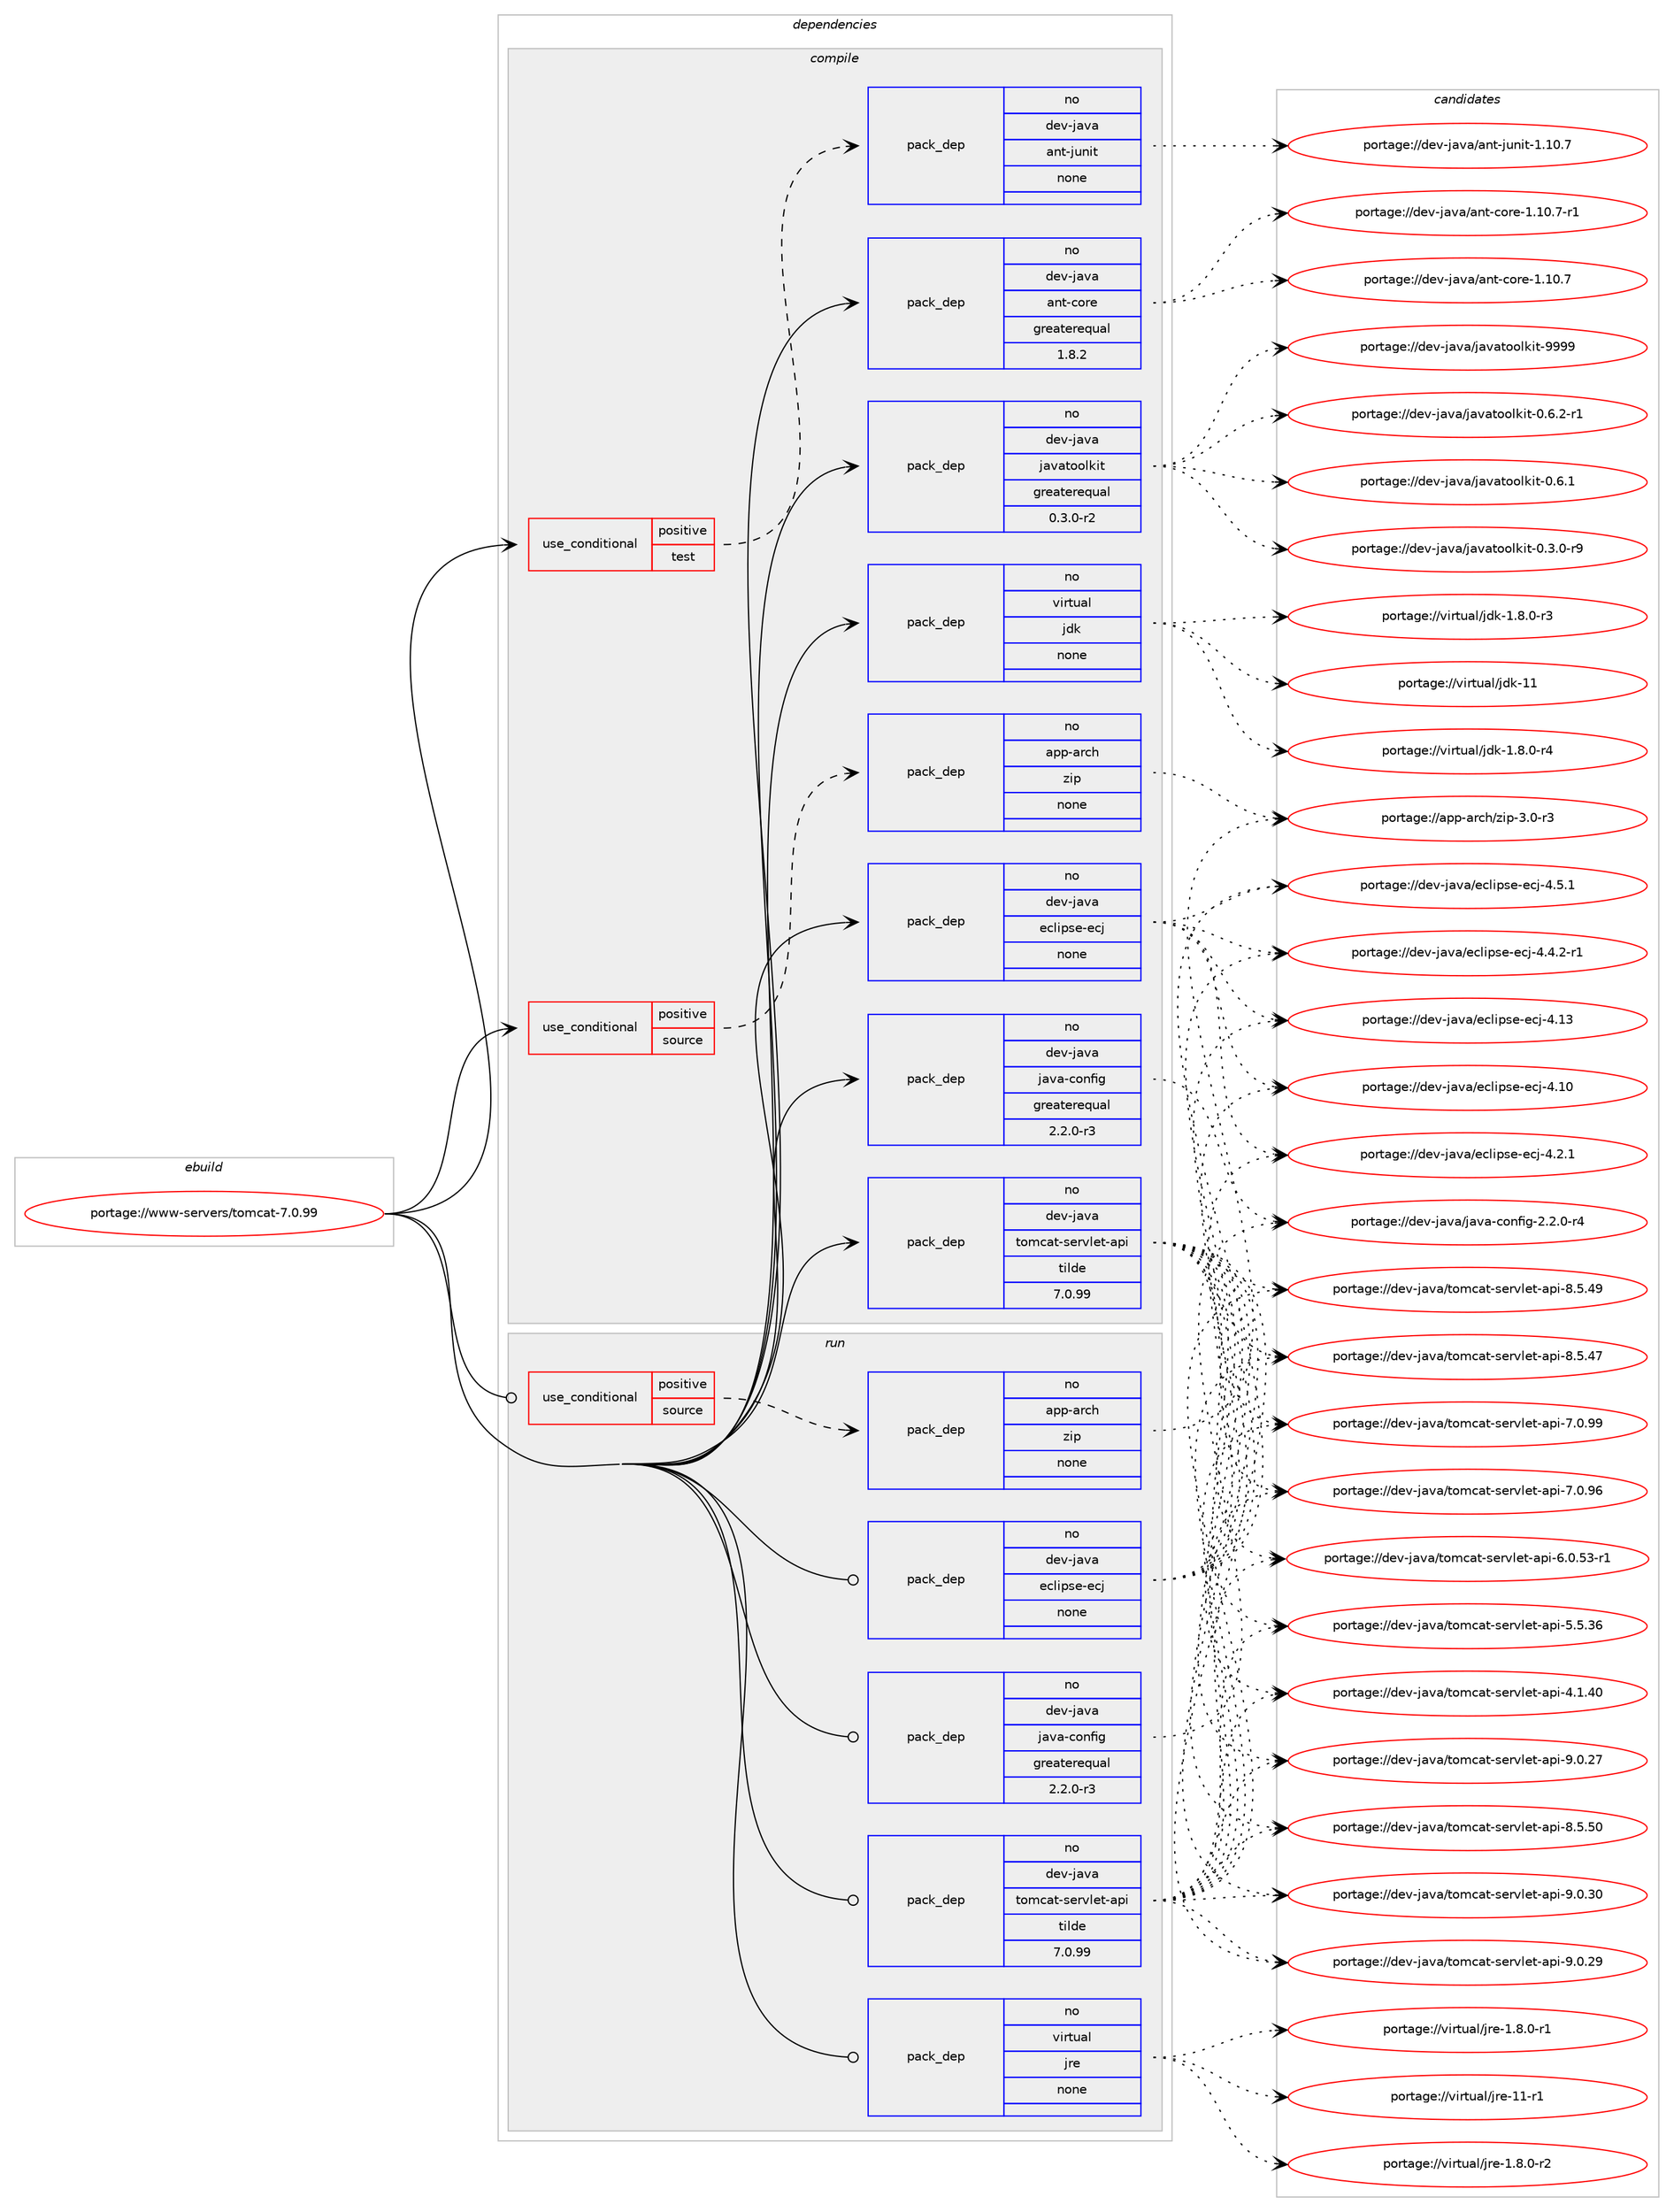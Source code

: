 digraph prolog {

# *************
# Graph options
# *************

newrank=true;
concentrate=true;
compound=true;
graph [rankdir=LR,fontname=Helvetica,fontsize=10,ranksep=1.5];#, ranksep=2.5, nodesep=0.2];
edge  [arrowhead=vee];
node  [fontname=Helvetica,fontsize=10];

# **********
# The ebuild
# **********

subgraph cluster_leftcol {
color=gray;
rank=same;
label=<<i>ebuild</i>>;
id [label="portage://www-servers/tomcat-7.0.99", color=red, width=4, href="../www-servers/tomcat-7.0.99.svg"];
}

# ****************
# The dependencies
# ****************

subgraph cluster_midcol {
color=gray;
label=<<i>dependencies</i>>;
subgraph cluster_compile {
fillcolor="#eeeeee";
style=filled;
label=<<i>compile</i>>;
subgraph cond3362 {
dependency23412 [label=<<TABLE BORDER="0" CELLBORDER="1" CELLSPACING="0" CELLPADDING="4"><TR><TD ROWSPAN="3" CELLPADDING="10">use_conditional</TD></TR><TR><TD>positive</TD></TR><TR><TD>source</TD></TR></TABLE>>, shape=none, color=red];
subgraph pack19593 {
dependency23413 [label=<<TABLE BORDER="0" CELLBORDER="1" CELLSPACING="0" CELLPADDING="4" WIDTH="220"><TR><TD ROWSPAN="6" CELLPADDING="30">pack_dep</TD></TR><TR><TD WIDTH="110">no</TD></TR><TR><TD>app-arch</TD></TR><TR><TD>zip</TD></TR><TR><TD>none</TD></TR><TR><TD></TD></TR></TABLE>>, shape=none, color=blue];
}
dependency23412:e -> dependency23413:w [weight=20,style="dashed",arrowhead="vee"];
}
id:e -> dependency23412:w [weight=20,style="solid",arrowhead="vee"];
subgraph cond3363 {
dependency23414 [label=<<TABLE BORDER="0" CELLBORDER="1" CELLSPACING="0" CELLPADDING="4"><TR><TD ROWSPAN="3" CELLPADDING="10">use_conditional</TD></TR><TR><TD>positive</TD></TR><TR><TD>test</TD></TR></TABLE>>, shape=none, color=red];
subgraph pack19594 {
dependency23415 [label=<<TABLE BORDER="0" CELLBORDER="1" CELLSPACING="0" CELLPADDING="4" WIDTH="220"><TR><TD ROWSPAN="6" CELLPADDING="30">pack_dep</TD></TR><TR><TD WIDTH="110">no</TD></TR><TR><TD>dev-java</TD></TR><TR><TD>ant-junit</TD></TR><TR><TD>none</TD></TR><TR><TD></TD></TR></TABLE>>, shape=none, color=blue];
}
dependency23414:e -> dependency23415:w [weight=20,style="dashed",arrowhead="vee"];
}
id:e -> dependency23414:w [weight=20,style="solid",arrowhead="vee"];
subgraph pack19595 {
dependency23416 [label=<<TABLE BORDER="0" CELLBORDER="1" CELLSPACING="0" CELLPADDING="4" WIDTH="220"><TR><TD ROWSPAN="6" CELLPADDING="30">pack_dep</TD></TR><TR><TD WIDTH="110">no</TD></TR><TR><TD>dev-java</TD></TR><TR><TD>ant-core</TD></TR><TR><TD>greaterequal</TD></TR><TR><TD>1.8.2</TD></TR></TABLE>>, shape=none, color=blue];
}
id:e -> dependency23416:w [weight=20,style="solid",arrowhead="vee"];
subgraph pack19596 {
dependency23417 [label=<<TABLE BORDER="0" CELLBORDER="1" CELLSPACING="0" CELLPADDING="4" WIDTH="220"><TR><TD ROWSPAN="6" CELLPADDING="30">pack_dep</TD></TR><TR><TD WIDTH="110">no</TD></TR><TR><TD>dev-java</TD></TR><TR><TD>eclipse-ecj</TD></TR><TR><TD>none</TD></TR><TR><TD></TD></TR></TABLE>>, shape=none, color=blue];
}
id:e -> dependency23417:w [weight=20,style="solid",arrowhead="vee"];
subgraph pack19597 {
dependency23418 [label=<<TABLE BORDER="0" CELLBORDER="1" CELLSPACING="0" CELLPADDING="4" WIDTH="220"><TR><TD ROWSPAN="6" CELLPADDING="30">pack_dep</TD></TR><TR><TD WIDTH="110">no</TD></TR><TR><TD>dev-java</TD></TR><TR><TD>java-config</TD></TR><TR><TD>greaterequal</TD></TR><TR><TD>2.2.0-r3</TD></TR></TABLE>>, shape=none, color=blue];
}
id:e -> dependency23418:w [weight=20,style="solid",arrowhead="vee"];
subgraph pack19598 {
dependency23419 [label=<<TABLE BORDER="0" CELLBORDER="1" CELLSPACING="0" CELLPADDING="4" WIDTH="220"><TR><TD ROWSPAN="6" CELLPADDING="30">pack_dep</TD></TR><TR><TD WIDTH="110">no</TD></TR><TR><TD>dev-java</TD></TR><TR><TD>javatoolkit</TD></TR><TR><TD>greaterequal</TD></TR><TR><TD>0.3.0-r2</TD></TR></TABLE>>, shape=none, color=blue];
}
id:e -> dependency23419:w [weight=20,style="solid",arrowhead="vee"];
subgraph pack19599 {
dependency23420 [label=<<TABLE BORDER="0" CELLBORDER="1" CELLSPACING="0" CELLPADDING="4" WIDTH="220"><TR><TD ROWSPAN="6" CELLPADDING="30">pack_dep</TD></TR><TR><TD WIDTH="110">no</TD></TR><TR><TD>dev-java</TD></TR><TR><TD>tomcat-servlet-api</TD></TR><TR><TD>tilde</TD></TR><TR><TD>7.0.99</TD></TR></TABLE>>, shape=none, color=blue];
}
id:e -> dependency23420:w [weight=20,style="solid",arrowhead="vee"];
subgraph pack19600 {
dependency23421 [label=<<TABLE BORDER="0" CELLBORDER="1" CELLSPACING="0" CELLPADDING="4" WIDTH="220"><TR><TD ROWSPAN="6" CELLPADDING="30">pack_dep</TD></TR><TR><TD WIDTH="110">no</TD></TR><TR><TD>virtual</TD></TR><TR><TD>jdk</TD></TR><TR><TD>none</TD></TR><TR><TD></TD></TR></TABLE>>, shape=none, color=blue];
}
id:e -> dependency23421:w [weight=20,style="solid",arrowhead="vee"];
}
subgraph cluster_compileandrun {
fillcolor="#eeeeee";
style=filled;
label=<<i>compile and run</i>>;
}
subgraph cluster_run {
fillcolor="#eeeeee";
style=filled;
label=<<i>run</i>>;
subgraph cond3364 {
dependency23422 [label=<<TABLE BORDER="0" CELLBORDER="1" CELLSPACING="0" CELLPADDING="4"><TR><TD ROWSPAN="3" CELLPADDING="10">use_conditional</TD></TR><TR><TD>positive</TD></TR><TR><TD>source</TD></TR></TABLE>>, shape=none, color=red];
subgraph pack19601 {
dependency23423 [label=<<TABLE BORDER="0" CELLBORDER="1" CELLSPACING="0" CELLPADDING="4" WIDTH="220"><TR><TD ROWSPAN="6" CELLPADDING="30">pack_dep</TD></TR><TR><TD WIDTH="110">no</TD></TR><TR><TD>app-arch</TD></TR><TR><TD>zip</TD></TR><TR><TD>none</TD></TR><TR><TD></TD></TR></TABLE>>, shape=none, color=blue];
}
dependency23422:e -> dependency23423:w [weight=20,style="dashed",arrowhead="vee"];
}
id:e -> dependency23422:w [weight=20,style="solid",arrowhead="odot"];
subgraph pack19602 {
dependency23424 [label=<<TABLE BORDER="0" CELLBORDER="1" CELLSPACING="0" CELLPADDING="4" WIDTH="220"><TR><TD ROWSPAN="6" CELLPADDING="30">pack_dep</TD></TR><TR><TD WIDTH="110">no</TD></TR><TR><TD>dev-java</TD></TR><TR><TD>eclipse-ecj</TD></TR><TR><TD>none</TD></TR><TR><TD></TD></TR></TABLE>>, shape=none, color=blue];
}
id:e -> dependency23424:w [weight=20,style="solid",arrowhead="odot"];
subgraph pack19603 {
dependency23425 [label=<<TABLE BORDER="0" CELLBORDER="1" CELLSPACING="0" CELLPADDING="4" WIDTH="220"><TR><TD ROWSPAN="6" CELLPADDING="30">pack_dep</TD></TR><TR><TD WIDTH="110">no</TD></TR><TR><TD>dev-java</TD></TR><TR><TD>java-config</TD></TR><TR><TD>greaterequal</TD></TR><TR><TD>2.2.0-r3</TD></TR></TABLE>>, shape=none, color=blue];
}
id:e -> dependency23425:w [weight=20,style="solid",arrowhead="odot"];
subgraph pack19604 {
dependency23426 [label=<<TABLE BORDER="0" CELLBORDER="1" CELLSPACING="0" CELLPADDING="4" WIDTH="220"><TR><TD ROWSPAN="6" CELLPADDING="30">pack_dep</TD></TR><TR><TD WIDTH="110">no</TD></TR><TR><TD>dev-java</TD></TR><TR><TD>tomcat-servlet-api</TD></TR><TR><TD>tilde</TD></TR><TR><TD>7.0.99</TD></TR></TABLE>>, shape=none, color=blue];
}
id:e -> dependency23426:w [weight=20,style="solid",arrowhead="odot"];
subgraph pack19605 {
dependency23427 [label=<<TABLE BORDER="0" CELLBORDER="1" CELLSPACING="0" CELLPADDING="4" WIDTH="220"><TR><TD ROWSPAN="6" CELLPADDING="30">pack_dep</TD></TR><TR><TD WIDTH="110">no</TD></TR><TR><TD>virtual</TD></TR><TR><TD>jre</TD></TR><TR><TD>none</TD></TR><TR><TD></TD></TR></TABLE>>, shape=none, color=blue];
}
id:e -> dependency23427:w [weight=20,style="solid",arrowhead="odot"];
}
}

# **************
# The candidates
# **************

subgraph cluster_choices {
rank=same;
color=gray;
label=<<i>candidates</i>>;

subgraph choice19593 {
color=black;
nodesep=1;
choice9711211245971149910447122105112455146484511451 [label="portage://app-arch/zip-3.0-r3", color=red, width=4,href="../app-arch/zip-3.0-r3.svg"];
dependency23413:e -> choice9711211245971149910447122105112455146484511451:w [style=dotted,weight="100"];
}
subgraph choice19594 {
color=black;
nodesep=1;
choice10010111845106971189747971101164510611711010511645494649484655 [label="portage://dev-java/ant-junit-1.10.7", color=red, width=4,href="../dev-java/ant-junit-1.10.7.svg"];
dependency23415:e -> choice10010111845106971189747971101164510611711010511645494649484655:w [style=dotted,weight="100"];
}
subgraph choice19595 {
color=black;
nodesep=1;
choice10010111845106971189747971101164599111114101454946494846554511449 [label="portage://dev-java/ant-core-1.10.7-r1", color=red, width=4,href="../dev-java/ant-core-1.10.7-r1.svg"];
choice1001011184510697118974797110116459911111410145494649484655 [label="portage://dev-java/ant-core-1.10.7", color=red, width=4,href="../dev-java/ant-core-1.10.7.svg"];
dependency23416:e -> choice10010111845106971189747971101164599111114101454946494846554511449:w [style=dotted,weight="100"];
dependency23416:e -> choice1001011184510697118974797110116459911111410145494649484655:w [style=dotted,weight="100"];
}
subgraph choice19596 {
color=black;
nodesep=1;
choice10010111845106971189747101991081051121151014510199106455246534649 [label="portage://dev-java/eclipse-ecj-4.5.1", color=red, width=4,href="../dev-java/eclipse-ecj-4.5.1.svg"];
choice100101118451069711897471019910810511211510145101991064552465246504511449 [label="portage://dev-java/eclipse-ecj-4.4.2-r1", color=red, width=4,href="../dev-java/eclipse-ecj-4.4.2-r1.svg"];
choice10010111845106971189747101991081051121151014510199106455246504649 [label="portage://dev-java/eclipse-ecj-4.2.1", color=red, width=4,href="../dev-java/eclipse-ecj-4.2.1.svg"];
choice100101118451069711897471019910810511211510145101991064552464951 [label="portage://dev-java/eclipse-ecj-4.13", color=red, width=4,href="../dev-java/eclipse-ecj-4.13.svg"];
choice100101118451069711897471019910810511211510145101991064552464948 [label="portage://dev-java/eclipse-ecj-4.10", color=red, width=4,href="../dev-java/eclipse-ecj-4.10.svg"];
dependency23417:e -> choice10010111845106971189747101991081051121151014510199106455246534649:w [style=dotted,weight="100"];
dependency23417:e -> choice100101118451069711897471019910810511211510145101991064552465246504511449:w [style=dotted,weight="100"];
dependency23417:e -> choice10010111845106971189747101991081051121151014510199106455246504649:w [style=dotted,weight="100"];
dependency23417:e -> choice100101118451069711897471019910810511211510145101991064552464951:w [style=dotted,weight="100"];
dependency23417:e -> choice100101118451069711897471019910810511211510145101991064552464948:w [style=dotted,weight="100"];
}
subgraph choice19597 {
color=black;
nodesep=1;
choice10010111845106971189747106971189745991111101021051034550465046484511452 [label="portage://dev-java/java-config-2.2.0-r4", color=red, width=4,href="../dev-java/java-config-2.2.0-r4.svg"];
dependency23418:e -> choice10010111845106971189747106971189745991111101021051034550465046484511452:w [style=dotted,weight="100"];
}
subgraph choice19598 {
color=black;
nodesep=1;
choice1001011184510697118974710697118971161111111081071051164557575757 [label="portage://dev-java/javatoolkit-9999", color=red, width=4,href="../dev-java/javatoolkit-9999.svg"];
choice1001011184510697118974710697118971161111111081071051164548465446504511449 [label="portage://dev-java/javatoolkit-0.6.2-r1", color=red, width=4,href="../dev-java/javatoolkit-0.6.2-r1.svg"];
choice100101118451069711897471069711897116111111108107105116454846544649 [label="portage://dev-java/javatoolkit-0.6.1", color=red, width=4,href="../dev-java/javatoolkit-0.6.1.svg"];
choice1001011184510697118974710697118971161111111081071051164548465146484511457 [label="portage://dev-java/javatoolkit-0.3.0-r9", color=red, width=4,href="../dev-java/javatoolkit-0.3.0-r9.svg"];
dependency23419:e -> choice1001011184510697118974710697118971161111111081071051164557575757:w [style=dotted,weight="100"];
dependency23419:e -> choice1001011184510697118974710697118971161111111081071051164548465446504511449:w [style=dotted,weight="100"];
dependency23419:e -> choice100101118451069711897471069711897116111111108107105116454846544649:w [style=dotted,weight="100"];
dependency23419:e -> choice1001011184510697118974710697118971161111111081071051164548465146484511457:w [style=dotted,weight="100"];
}
subgraph choice19599 {
color=black;
nodesep=1;
choice10010111845106971189747116111109999711645115101114118108101116459711210545574648465148 [label="portage://dev-java/tomcat-servlet-api-9.0.30", color=red, width=4,href="../dev-java/tomcat-servlet-api-9.0.30.svg"];
choice10010111845106971189747116111109999711645115101114118108101116459711210545574648465057 [label="portage://dev-java/tomcat-servlet-api-9.0.29", color=red, width=4,href="../dev-java/tomcat-servlet-api-9.0.29.svg"];
choice10010111845106971189747116111109999711645115101114118108101116459711210545574648465055 [label="portage://dev-java/tomcat-servlet-api-9.0.27", color=red, width=4,href="../dev-java/tomcat-servlet-api-9.0.27.svg"];
choice10010111845106971189747116111109999711645115101114118108101116459711210545564653465348 [label="portage://dev-java/tomcat-servlet-api-8.5.50", color=red, width=4,href="../dev-java/tomcat-servlet-api-8.5.50.svg"];
choice10010111845106971189747116111109999711645115101114118108101116459711210545564653465257 [label="portage://dev-java/tomcat-servlet-api-8.5.49", color=red, width=4,href="../dev-java/tomcat-servlet-api-8.5.49.svg"];
choice10010111845106971189747116111109999711645115101114118108101116459711210545564653465255 [label="portage://dev-java/tomcat-servlet-api-8.5.47", color=red, width=4,href="../dev-java/tomcat-servlet-api-8.5.47.svg"];
choice10010111845106971189747116111109999711645115101114118108101116459711210545554648465757 [label="portage://dev-java/tomcat-servlet-api-7.0.99", color=red, width=4,href="../dev-java/tomcat-servlet-api-7.0.99.svg"];
choice10010111845106971189747116111109999711645115101114118108101116459711210545554648465754 [label="portage://dev-java/tomcat-servlet-api-7.0.96", color=red, width=4,href="../dev-java/tomcat-servlet-api-7.0.96.svg"];
choice100101118451069711897471161111099997116451151011141181081011164597112105455446484653514511449 [label="portage://dev-java/tomcat-servlet-api-6.0.53-r1", color=red, width=4,href="../dev-java/tomcat-servlet-api-6.0.53-r1.svg"];
choice10010111845106971189747116111109999711645115101114118108101116459711210545534653465154 [label="portage://dev-java/tomcat-servlet-api-5.5.36", color=red, width=4,href="../dev-java/tomcat-servlet-api-5.5.36.svg"];
choice10010111845106971189747116111109999711645115101114118108101116459711210545524649465248 [label="portage://dev-java/tomcat-servlet-api-4.1.40", color=red, width=4,href="../dev-java/tomcat-servlet-api-4.1.40.svg"];
dependency23420:e -> choice10010111845106971189747116111109999711645115101114118108101116459711210545574648465148:w [style=dotted,weight="100"];
dependency23420:e -> choice10010111845106971189747116111109999711645115101114118108101116459711210545574648465057:w [style=dotted,weight="100"];
dependency23420:e -> choice10010111845106971189747116111109999711645115101114118108101116459711210545574648465055:w [style=dotted,weight="100"];
dependency23420:e -> choice10010111845106971189747116111109999711645115101114118108101116459711210545564653465348:w [style=dotted,weight="100"];
dependency23420:e -> choice10010111845106971189747116111109999711645115101114118108101116459711210545564653465257:w [style=dotted,weight="100"];
dependency23420:e -> choice10010111845106971189747116111109999711645115101114118108101116459711210545564653465255:w [style=dotted,weight="100"];
dependency23420:e -> choice10010111845106971189747116111109999711645115101114118108101116459711210545554648465757:w [style=dotted,weight="100"];
dependency23420:e -> choice10010111845106971189747116111109999711645115101114118108101116459711210545554648465754:w [style=dotted,weight="100"];
dependency23420:e -> choice100101118451069711897471161111099997116451151011141181081011164597112105455446484653514511449:w [style=dotted,weight="100"];
dependency23420:e -> choice10010111845106971189747116111109999711645115101114118108101116459711210545534653465154:w [style=dotted,weight="100"];
dependency23420:e -> choice10010111845106971189747116111109999711645115101114118108101116459711210545524649465248:w [style=dotted,weight="100"];
}
subgraph choice19600 {
color=black;
nodesep=1;
choice1181051141161179710847106100107454949 [label="portage://virtual/jdk-11", color=red, width=4,href="../virtual/jdk-11.svg"];
choice11810511411611797108471061001074549465646484511452 [label="portage://virtual/jdk-1.8.0-r4", color=red, width=4,href="../virtual/jdk-1.8.0-r4.svg"];
choice11810511411611797108471061001074549465646484511451 [label="portage://virtual/jdk-1.8.0-r3", color=red, width=4,href="../virtual/jdk-1.8.0-r3.svg"];
dependency23421:e -> choice1181051141161179710847106100107454949:w [style=dotted,weight="100"];
dependency23421:e -> choice11810511411611797108471061001074549465646484511452:w [style=dotted,weight="100"];
dependency23421:e -> choice11810511411611797108471061001074549465646484511451:w [style=dotted,weight="100"];
}
subgraph choice19601 {
color=black;
nodesep=1;
choice9711211245971149910447122105112455146484511451 [label="portage://app-arch/zip-3.0-r3", color=red, width=4,href="../app-arch/zip-3.0-r3.svg"];
dependency23423:e -> choice9711211245971149910447122105112455146484511451:w [style=dotted,weight="100"];
}
subgraph choice19602 {
color=black;
nodesep=1;
choice10010111845106971189747101991081051121151014510199106455246534649 [label="portage://dev-java/eclipse-ecj-4.5.1", color=red, width=4,href="../dev-java/eclipse-ecj-4.5.1.svg"];
choice100101118451069711897471019910810511211510145101991064552465246504511449 [label="portage://dev-java/eclipse-ecj-4.4.2-r1", color=red, width=4,href="../dev-java/eclipse-ecj-4.4.2-r1.svg"];
choice10010111845106971189747101991081051121151014510199106455246504649 [label="portage://dev-java/eclipse-ecj-4.2.1", color=red, width=4,href="../dev-java/eclipse-ecj-4.2.1.svg"];
choice100101118451069711897471019910810511211510145101991064552464951 [label="portage://dev-java/eclipse-ecj-4.13", color=red, width=4,href="../dev-java/eclipse-ecj-4.13.svg"];
choice100101118451069711897471019910810511211510145101991064552464948 [label="portage://dev-java/eclipse-ecj-4.10", color=red, width=4,href="../dev-java/eclipse-ecj-4.10.svg"];
dependency23424:e -> choice10010111845106971189747101991081051121151014510199106455246534649:w [style=dotted,weight="100"];
dependency23424:e -> choice100101118451069711897471019910810511211510145101991064552465246504511449:w [style=dotted,weight="100"];
dependency23424:e -> choice10010111845106971189747101991081051121151014510199106455246504649:w [style=dotted,weight="100"];
dependency23424:e -> choice100101118451069711897471019910810511211510145101991064552464951:w [style=dotted,weight="100"];
dependency23424:e -> choice100101118451069711897471019910810511211510145101991064552464948:w [style=dotted,weight="100"];
}
subgraph choice19603 {
color=black;
nodesep=1;
choice10010111845106971189747106971189745991111101021051034550465046484511452 [label="portage://dev-java/java-config-2.2.0-r4", color=red, width=4,href="../dev-java/java-config-2.2.0-r4.svg"];
dependency23425:e -> choice10010111845106971189747106971189745991111101021051034550465046484511452:w [style=dotted,weight="100"];
}
subgraph choice19604 {
color=black;
nodesep=1;
choice10010111845106971189747116111109999711645115101114118108101116459711210545574648465148 [label="portage://dev-java/tomcat-servlet-api-9.0.30", color=red, width=4,href="../dev-java/tomcat-servlet-api-9.0.30.svg"];
choice10010111845106971189747116111109999711645115101114118108101116459711210545574648465057 [label="portage://dev-java/tomcat-servlet-api-9.0.29", color=red, width=4,href="../dev-java/tomcat-servlet-api-9.0.29.svg"];
choice10010111845106971189747116111109999711645115101114118108101116459711210545574648465055 [label="portage://dev-java/tomcat-servlet-api-9.0.27", color=red, width=4,href="../dev-java/tomcat-servlet-api-9.0.27.svg"];
choice10010111845106971189747116111109999711645115101114118108101116459711210545564653465348 [label="portage://dev-java/tomcat-servlet-api-8.5.50", color=red, width=4,href="../dev-java/tomcat-servlet-api-8.5.50.svg"];
choice10010111845106971189747116111109999711645115101114118108101116459711210545564653465257 [label="portage://dev-java/tomcat-servlet-api-8.5.49", color=red, width=4,href="../dev-java/tomcat-servlet-api-8.5.49.svg"];
choice10010111845106971189747116111109999711645115101114118108101116459711210545564653465255 [label="portage://dev-java/tomcat-servlet-api-8.5.47", color=red, width=4,href="../dev-java/tomcat-servlet-api-8.5.47.svg"];
choice10010111845106971189747116111109999711645115101114118108101116459711210545554648465757 [label="portage://dev-java/tomcat-servlet-api-7.0.99", color=red, width=4,href="../dev-java/tomcat-servlet-api-7.0.99.svg"];
choice10010111845106971189747116111109999711645115101114118108101116459711210545554648465754 [label="portage://dev-java/tomcat-servlet-api-7.0.96", color=red, width=4,href="../dev-java/tomcat-servlet-api-7.0.96.svg"];
choice100101118451069711897471161111099997116451151011141181081011164597112105455446484653514511449 [label="portage://dev-java/tomcat-servlet-api-6.0.53-r1", color=red, width=4,href="../dev-java/tomcat-servlet-api-6.0.53-r1.svg"];
choice10010111845106971189747116111109999711645115101114118108101116459711210545534653465154 [label="portage://dev-java/tomcat-servlet-api-5.5.36", color=red, width=4,href="../dev-java/tomcat-servlet-api-5.5.36.svg"];
choice10010111845106971189747116111109999711645115101114118108101116459711210545524649465248 [label="portage://dev-java/tomcat-servlet-api-4.1.40", color=red, width=4,href="../dev-java/tomcat-servlet-api-4.1.40.svg"];
dependency23426:e -> choice10010111845106971189747116111109999711645115101114118108101116459711210545574648465148:w [style=dotted,weight="100"];
dependency23426:e -> choice10010111845106971189747116111109999711645115101114118108101116459711210545574648465057:w [style=dotted,weight="100"];
dependency23426:e -> choice10010111845106971189747116111109999711645115101114118108101116459711210545574648465055:w [style=dotted,weight="100"];
dependency23426:e -> choice10010111845106971189747116111109999711645115101114118108101116459711210545564653465348:w [style=dotted,weight="100"];
dependency23426:e -> choice10010111845106971189747116111109999711645115101114118108101116459711210545564653465257:w [style=dotted,weight="100"];
dependency23426:e -> choice10010111845106971189747116111109999711645115101114118108101116459711210545564653465255:w [style=dotted,weight="100"];
dependency23426:e -> choice10010111845106971189747116111109999711645115101114118108101116459711210545554648465757:w [style=dotted,weight="100"];
dependency23426:e -> choice10010111845106971189747116111109999711645115101114118108101116459711210545554648465754:w [style=dotted,weight="100"];
dependency23426:e -> choice100101118451069711897471161111099997116451151011141181081011164597112105455446484653514511449:w [style=dotted,weight="100"];
dependency23426:e -> choice10010111845106971189747116111109999711645115101114118108101116459711210545534653465154:w [style=dotted,weight="100"];
dependency23426:e -> choice10010111845106971189747116111109999711645115101114118108101116459711210545524649465248:w [style=dotted,weight="100"];
}
subgraph choice19605 {
color=black;
nodesep=1;
choice11810511411611797108471061141014549494511449 [label="portage://virtual/jre-11-r1", color=red, width=4,href="../virtual/jre-11-r1.svg"];
choice11810511411611797108471061141014549465646484511450 [label="portage://virtual/jre-1.8.0-r2", color=red, width=4,href="../virtual/jre-1.8.0-r2.svg"];
choice11810511411611797108471061141014549465646484511449 [label="portage://virtual/jre-1.8.0-r1", color=red, width=4,href="../virtual/jre-1.8.0-r1.svg"];
dependency23427:e -> choice11810511411611797108471061141014549494511449:w [style=dotted,weight="100"];
dependency23427:e -> choice11810511411611797108471061141014549465646484511450:w [style=dotted,weight="100"];
dependency23427:e -> choice11810511411611797108471061141014549465646484511449:w [style=dotted,weight="100"];
}
}

}
